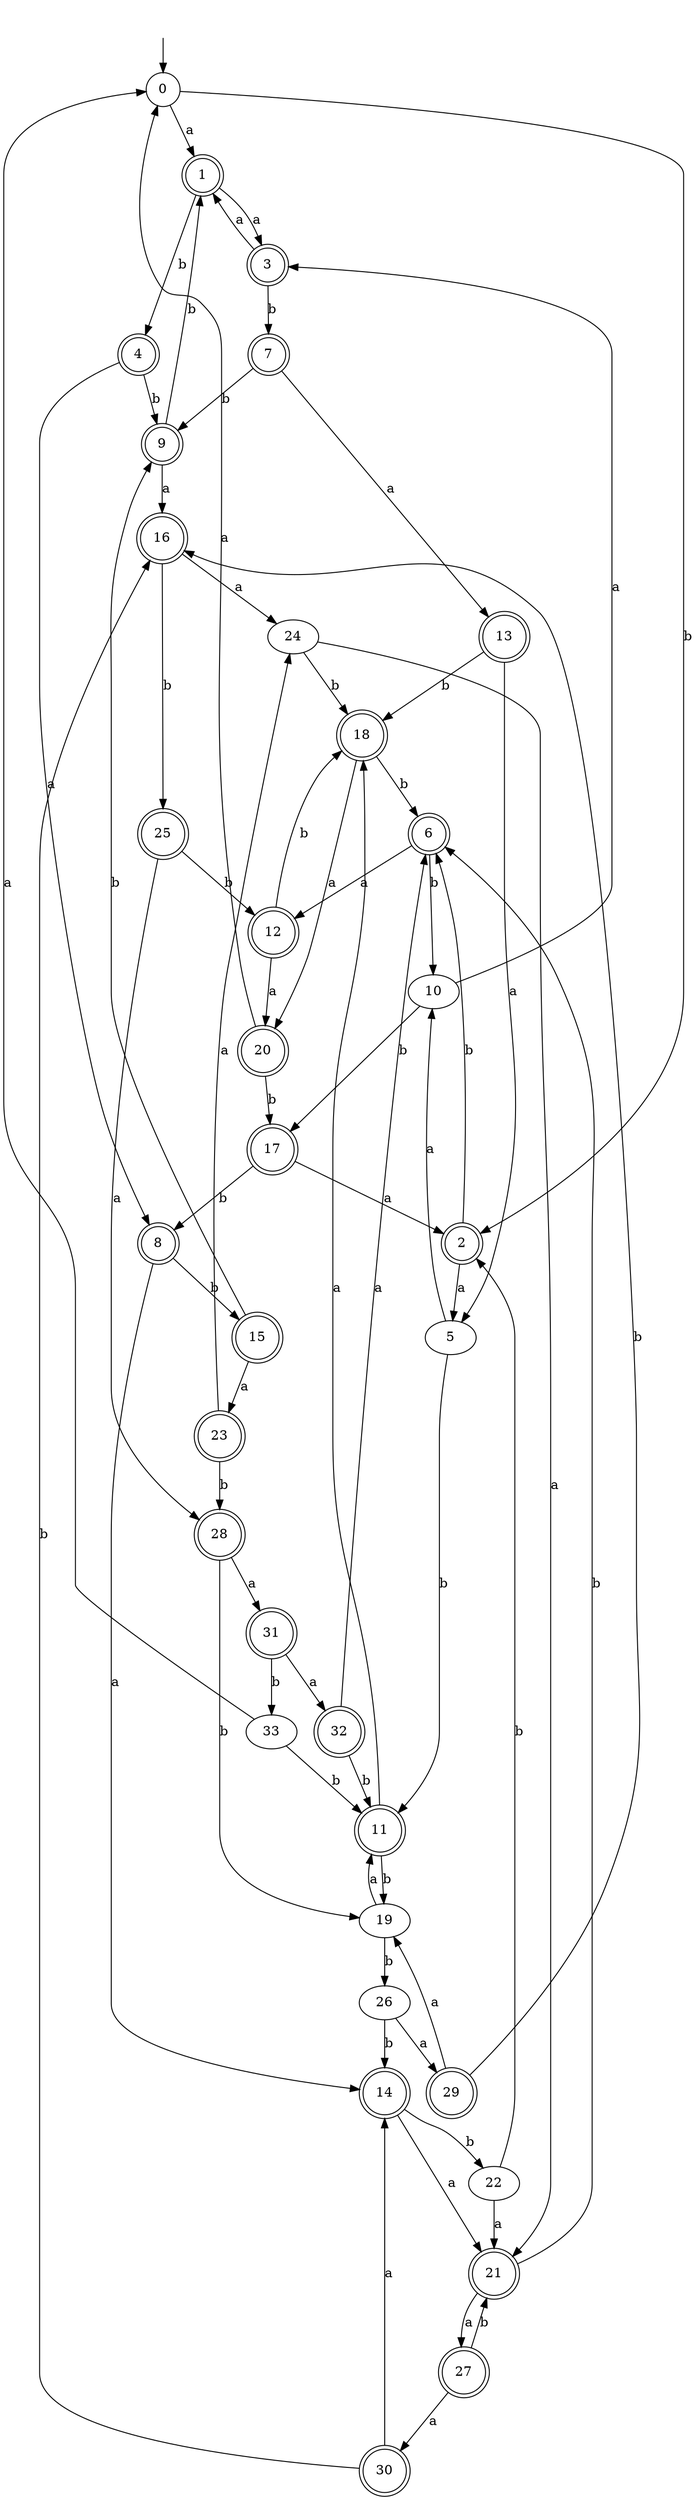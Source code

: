 digraph RandomDFA {
  __start0 [label="", shape=none];
  __start0 -> 0 [label=""];
  0 [shape=circle]
  0 -> 1 [label="a"]
  0 -> 2 [label="b"]
  1 [shape=doublecircle]
  1 -> 3 [label="a"]
  1 -> 4 [label="b"]
  2 [shape=doublecircle]
  2 -> 5 [label="a"]
  2 -> 6 [label="b"]
  3 [shape=doublecircle]
  3 -> 1 [label="a"]
  3 -> 7 [label="b"]
  4 [shape=doublecircle]
  4 -> 8 [label="a"]
  4 -> 9 [label="b"]
  5
  5 -> 10 [label="a"]
  5 -> 11 [label="b"]
  6 [shape=doublecircle]
  6 -> 12 [label="a"]
  6 -> 10 [label="b"]
  7 [shape=doublecircle]
  7 -> 13 [label="a"]
  7 -> 9 [label="b"]
  8 [shape=doublecircle]
  8 -> 14 [label="a"]
  8 -> 15 [label="b"]
  9 [shape=doublecircle]
  9 -> 16 [label="a"]
  9 -> 1 [label="b"]
  10
  10 -> 3 [label="a"]
  10 -> 17 [label="b"]
  11 [shape=doublecircle]
  11 -> 18 [label="a"]
  11 -> 19 [label="b"]
  12 [shape=doublecircle]
  12 -> 20 [label="a"]
  12 -> 18 [label="b"]
  13 [shape=doublecircle]
  13 -> 5 [label="a"]
  13 -> 18 [label="b"]
  14 [shape=doublecircle]
  14 -> 21 [label="a"]
  14 -> 22 [label="b"]
  15 [shape=doublecircle]
  15 -> 23 [label="a"]
  15 -> 9 [label="b"]
  16 [shape=doublecircle]
  16 -> 24 [label="a"]
  16 -> 25 [label="b"]
  17 [shape=doublecircle]
  17 -> 2 [label="a"]
  17 -> 8 [label="b"]
  18 [shape=doublecircle]
  18 -> 20 [label="a"]
  18 -> 6 [label="b"]
  19
  19 -> 11 [label="a"]
  19 -> 26 [label="b"]
  20 [shape=doublecircle]
  20 -> 0 [label="a"]
  20 -> 17 [label="b"]
  21 [shape=doublecircle]
  21 -> 27 [label="a"]
  21 -> 6 [label="b"]
  22
  22 -> 21 [label="a"]
  22 -> 2 [label="b"]
  23 [shape=doublecircle]
  23 -> 24 [label="a"]
  23 -> 28 [label="b"]
  24
  24 -> 21 [label="a"]
  24 -> 18 [label="b"]
  25 [shape=doublecircle]
  25 -> 28 [label="a"]
  25 -> 12 [label="b"]
  26
  26 -> 29 [label="a"]
  26 -> 14 [label="b"]
  27 [shape=doublecircle]
  27 -> 30 [label="a"]
  27 -> 21 [label="b"]
  28 [shape=doublecircle]
  28 -> 31 [label="a"]
  28 -> 19 [label="b"]
  29 [shape=doublecircle]
  29 -> 19 [label="a"]
  29 -> 16 [label="b"]
  30 [shape=doublecircle]
  30 -> 14 [label="a"]
  30 -> 16 [label="b"]
  31 [shape=doublecircle]
  31 -> 32 [label="a"]
  31 -> 33 [label="b"]
  32 [shape=doublecircle]
  32 -> 6 [label="a"]
  32 -> 11 [label="b"]
  33
  33 -> 0 [label="a"]
  33 -> 11 [label="b"]
}

